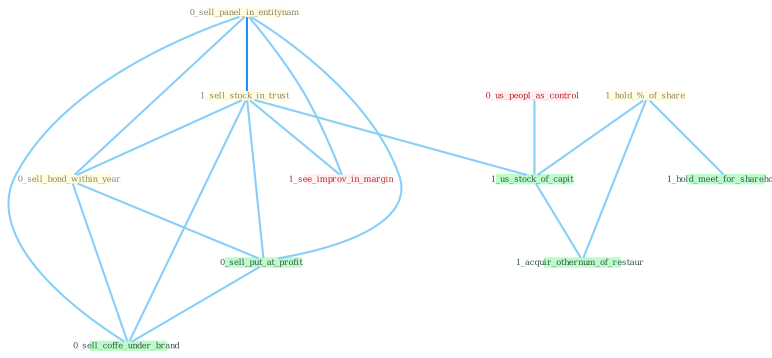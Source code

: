 Graph G{ 
    node
    [shape=polygon,style=filled,width=.5,height=.06,color="#BDFCC9",fixedsize=true,fontsize=4,
    fontcolor="#2f4f4f"];
    {node
    [color="#ffffe0", fontcolor="#8b7d6b"] "0_sell_panel_in_entitynam " "1_hold_%_of_share " "1_sell_stock_in_trust " "0_sell_bond_within_year "}
{node [color="#fff0f5", fontcolor="#b22222"] "0_us_peopl_as_control " "1_see_improv_in_margin "}
edge [color="#B0E2FF"];

	"0_sell_panel_in_entitynam " -- "1_sell_stock_in_trust " [w="2", color="#1e90ff" , len=0.8];
	"0_sell_panel_in_entitynam " -- "0_sell_bond_within_year " [w="1", color="#87cefa" ];
	"0_sell_panel_in_entitynam " -- "0_sell_put_at_profit " [w="1", color="#87cefa" ];
	"0_sell_panel_in_entitynam " -- "1_see_improv_in_margin " [w="1", color="#87cefa" ];
	"0_sell_panel_in_entitynam " -- "0_sell_coffe_under_brand " [w="1", color="#87cefa" ];
	"1_hold_%_of_share " -- "1_us_stock_of_capit " [w="1", color="#87cefa" ];
	"1_hold_%_of_share " -- "1_hold_meet_for_sharehold " [w="1", color="#87cefa" ];
	"1_hold_%_of_share " -- "1_acquir_othernum_of_restaur " [w="1", color="#87cefa" ];
	"1_sell_stock_in_trust " -- "0_sell_bond_within_year " [w="1", color="#87cefa" ];
	"1_sell_stock_in_trust " -- "0_sell_put_at_profit " [w="1", color="#87cefa" ];
	"1_sell_stock_in_trust " -- "1_us_stock_of_capit " [w="1", color="#87cefa" ];
	"1_sell_stock_in_trust " -- "1_see_improv_in_margin " [w="1", color="#87cefa" ];
	"1_sell_stock_in_trust " -- "0_sell_coffe_under_brand " [w="1", color="#87cefa" ];
	"0_sell_bond_within_year " -- "0_sell_put_at_profit " [w="1", color="#87cefa" ];
	"0_sell_bond_within_year " -- "0_sell_coffe_under_brand " [w="1", color="#87cefa" ];
	"0_us_peopl_as_control " -- "1_us_stock_of_capit " [w="1", color="#87cefa" ];
	"0_sell_put_at_profit " -- "0_sell_coffe_under_brand " [w="1", color="#87cefa" ];
	"1_us_stock_of_capit " -- "1_acquir_othernum_of_restaur " [w="1", color="#87cefa" ];
}